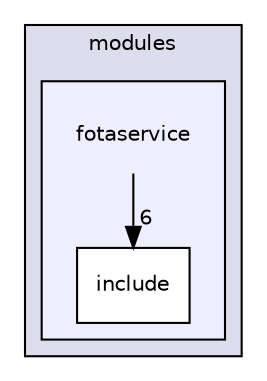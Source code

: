digraph "fotaservice" {
  compound=true
  node [ fontsize="10", fontname="Helvetica"];
  edge [ labelfontsize="10", labelfontname="Helvetica"];
  subgraph clusterdir_7e2560d9caf2b698f36b0974bab08bcc {
    graph [ bgcolor="#ddddee", pencolor="black", label="modules" fontname="Helvetica", fontsize="10", URL="dir_7e2560d9caf2b698f36b0974bab08bcc.html"]
  subgraph clusterdir_127c324d8db5b4c9123beb71c11cc715 {
    graph [ bgcolor="#eeeeff", pencolor="black", label="" URL="dir_127c324d8db5b4c9123beb71c11cc715.html"];
    dir_127c324d8db5b4c9123beb71c11cc715 [shape=plaintext label="fotaservice"];
    dir_5a22328b303128169e5f04efb4019431 [shape=box label="include" color="black" fillcolor="white" style="filled" URL="dir_5a22328b303128169e5f04efb4019431.html"];
  }
  }
  dir_127c324d8db5b4c9123beb71c11cc715->dir_5a22328b303128169e5f04efb4019431 [headlabel="6", labeldistance=1.5 headhref="dir_000010_000011.html"];
}
